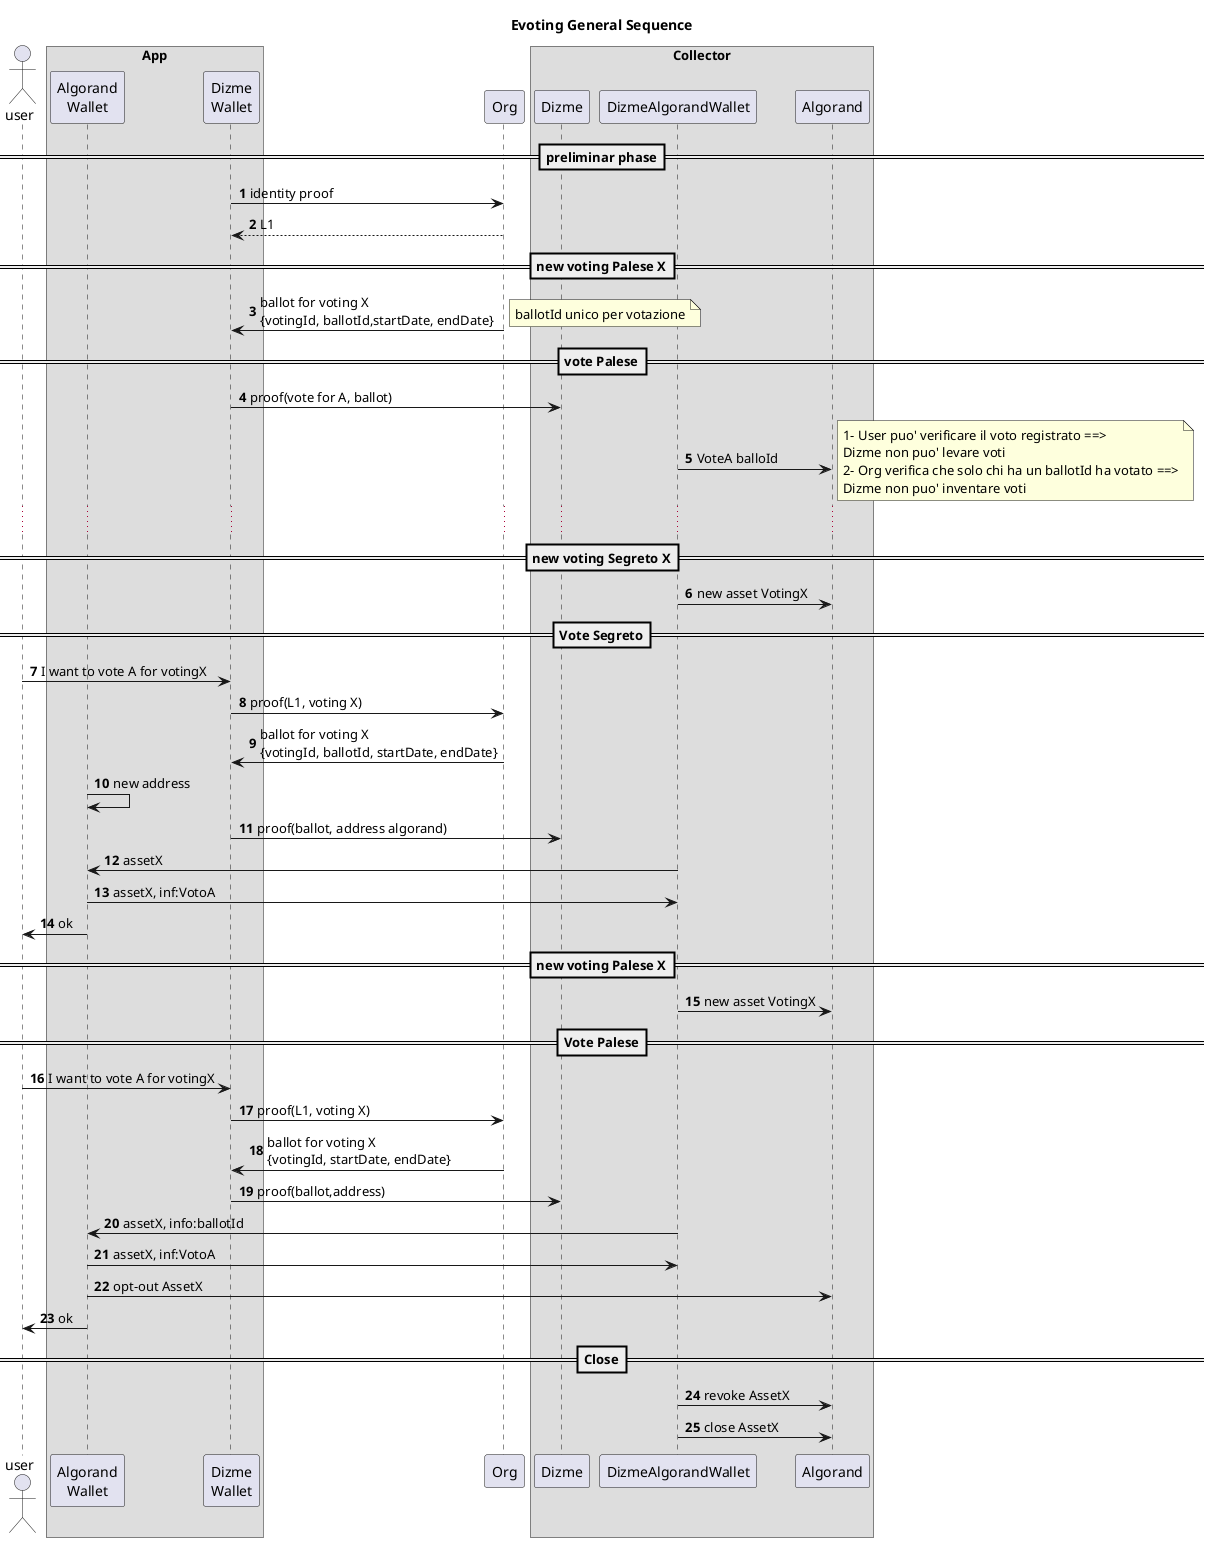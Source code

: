 @startuml Evoting General Sequence
title Evoting General Sequence
autonumber

actor user
box "App"
participant algorandWallet as "Algorand\nWallet"
participant dizmeWallet as "Dizme\nWallet"
end box

participant Org

box "Collector"
participant dizme as "Dizme"
participant dizmeAlgorandWallet as "DizmeAlgorandWallet"

participant Algorand
end box

== preliminar phase==
dizmeWallet -> Org : identity proof
Org --> dizmeWallet: L1

== new voting Palese X==
Org -> dizmeWallet: ballot for voting X\n{votingId, ballotId,startDate, endDate}
note right
ballotId unico per votazione
end note

== vote Palese==
dizmeWallet -> dizme: proof(vote for A, ballot)

dizmeAlgorandWallet -> Algorand: VoteA balloId
note right
1- User puo' verificare il voto registrato ==>
Dizme non puo' levare voti
2- Org verifica che solo chi ha un ballotId ha votato ==>
Dizme non puo' inventare voti
end note

...

== new voting Segreto X==
dizmeAlgorandWallet -> Algorand: new asset VotingX

== Vote Segreto==

user-> dizmeWallet: I want to vote A for votingX
dizmeWallet -> Org: proof(L1, voting X)
Org -> dizmeWallet: ballot for voting X\n{votingId, ballotId, startDate, endDate}
algorandWallet -> algorandWallet: new address


dizmeWallet ->dizme : proof(ballot, address algorand)
dizmeAlgorandWallet -> algorandWallet: assetX
algorandWallet -> dizmeAlgorandWallet: assetX, inf:VotoA
algorandWallet -> user: ok

== new voting Palese X==
dizmeAlgorandWallet -> Algorand: new asset VotingX

== Vote Palese==

user-> dizmeWallet: I want to vote A for votingX
dizmeWallet -> Org: proof(L1, voting X)
Org -> dizmeWallet: ballot for voting X\n{votingId, startDate, endDate}

dizmeWallet ->dizme : proof(ballot,address)
dizmeAlgorandWallet -> algorandWallet: assetX, info:ballotId
algorandWallet -> dizmeAlgorandWallet: assetX, inf:VotoA
algorandWallet -> Algorand: opt-out AssetX
algorandWallet -> user: ok

== Close==
dizmeAlgorandWallet -> Algorand: revoke AssetX
dizmeAlgorandWallet -> Algorand: close AssetX

@enduml